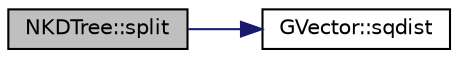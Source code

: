 digraph "NKDTree::split"
{
 // INTERACTIVE_SVG=YES
  edge [fontname="Helvetica",fontsize="10",labelfontname="Helvetica",labelfontsize="10"];
  node [fontname="Helvetica",fontsize="10",shape=record];
  rankdir="LR";
  Node1 [label="NKDTree::split",height=0.2,width=0.4,color="black", fillcolor="grey75", style="filled", fontcolor="black"];
  Node1 -> Node2 [color="midnightblue",fontsize="10",style="solid",fontname="Helvetica"];
  Node2 [label="GVector::sqdist",height=0.2,width=0.4,color="black", fillcolor="white", style="filled",URL="$d5/da9/namespace_g_vector.html#af401b85f12b765cd8b9758262fc50601"];
}
